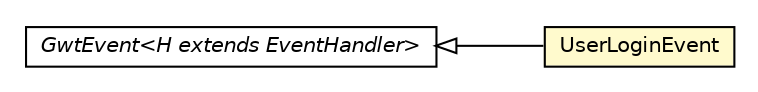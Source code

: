 #!/usr/local/bin/dot
#
# Class diagram 
# Generated by UMLGraph version R5_6-24-gf6e263 (http://www.umlgraph.org/)
#

digraph G {
	edge [fontname="Helvetica",fontsize=10,labelfontname="Helvetica",labelfontsize=10];
	node [fontname="Helvetica",fontsize=10,shape=plaintext];
	nodesep=0.25;
	ranksep=0.5;
	rankdir=LR;
	// com.gwtplatform.carstore.client.application.event.UserLoginEvent
	c395698 [label=<<table title="com.gwtplatform.carstore.client.application.event.UserLoginEvent" border="0" cellborder="1" cellspacing="0" cellpadding="2" port="p" bgcolor="lemonChiffon" href="./UserLoginEvent.html">
		<tr><td><table border="0" cellspacing="0" cellpadding="1">
<tr><td align="center" balign="center"> UserLoginEvent </td></tr>
		</table></td></tr>
		</table>>, URL="./UserLoginEvent.html", fontname="Helvetica", fontcolor="black", fontsize=10.0];
	//com.gwtplatform.carstore.client.application.event.UserLoginEvent extends com.google.gwt.event.shared.GwtEvent<com.gwtplatform.carstore.client.application.event.UserLoginEvent.UserLoginHandler>
	c395891:p -> c395698:p [dir=back,arrowtail=empty];
	// com.google.gwt.event.shared.GwtEvent<H extends com.google.gwt.event.shared.EventHandler>
	c395891 [label=<<table title="com.google.gwt.event.shared.GwtEvent" border="0" cellborder="1" cellspacing="0" cellpadding="2" port="p" href="http://google-web-toolkit.googlecode.com/svn/javadoc/latest/com/google/gwt/event/shared/GwtEvent.html">
		<tr><td><table border="0" cellspacing="0" cellpadding="1">
<tr><td align="center" balign="center"><font face="Helvetica-Oblique"> GwtEvent&lt;H extends EventHandler&gt; </font></td></tr>
		</table></td></tr>
		</table>>, URL="http://google-web-toolkit.googlecode.com/svn/javadoc/latest/com/google/gwt/event/shared/GwtEvent.html", fontname="Helvetica", fontcolor="black", fontsize=10.0];
}

